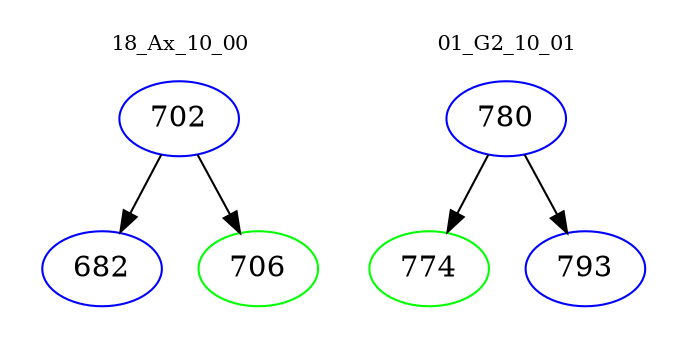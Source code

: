 digraph{
subgraph cluster_0 {
color = white
label = "18_Ax_10_00";
fontsize=10;
T0_702 [label="702", color="blue"]
T0_702 -> T0_682 [color="black"]
T0_682 [label="682", color="blue"]
T0_702 -> T0_706 [color="black"]
T0_706 [label="706", color="green"]
}
subgraph cluster_1 {
color = white
label = "01_G2_10_01";
fontsize=10;
T1_780 [label="780", color="blue"]
T1_780 -> T1_774 [color="black"]
T1_774 [label="774", color="green"]
T1_780 -> T1_793 [color="black"]
T1_793 [label="793", color="blue"]
}
}
